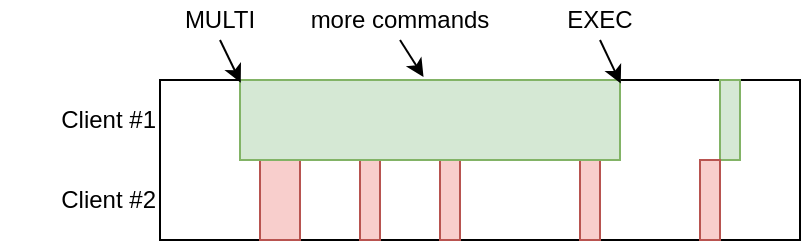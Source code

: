 <mxfile version="10.5.3" type="device"><diagram id="p_1eOkEJDxJ9mppX8vVb" name="Page-1"><mxGraphModel dx="664" dy="382" grid="1" gridSize="10" guides="1" tooltips="1" connect="1" arrows="1" fold="1" page="1" pageScale="1" pageWidth="1100" pageHeight="850" math="0" shadow="0"><root><mxCell id="0"/><mxCell id="1" parent="0"/><mxCell id="vdiOffBPWu9lU_PSjHHw-1" value="" style="rounded=0;whiteSpace=wrap;html=1;" vertex="1" parent="1"><mxGeometry x="400" y="320" width="320" height="80" as="geometry"/></mxCell><mxCell id="vdiOffBPWu9lU_PSjHHw-3" value="" style="rounded=0;whiteSpace=wrap;html=1;fillColor=#f8cecc;strokeColor=#b85450;" vertex="1" parent="1"><mxGeometry x="450" y="360" width="20" height="40" as="geometry"/></mxCell><mxCell id="vdiOffBPWu9lU_PSjHHw-6" value="" style="rounded=0;whiteSpace=wrap;html=1;fillColor=#d5e8d4;strokeColor=#82b366;" vertex="1" parent="1"><mxGeometry x="680" y="320" width="10" height="40" as="geometry"/></mxCell><mxCell id="vdiOffBPWu9lU_PSjHHw-8" value="" style="rounded=0;whiteSpace=wrap;html=1;fillColor=#f8cecc;strokeColor=#b85450;" vertex="1" parent="1"><mxGeometry x="500" y="360" width="10" height="40" as="geometry"/></mxCell><mxCell id="vdiOffBPWu9lU_PSjHHw-9" value="" style="rounded=0;whiteSpace=wrap;html=1;fillColor=#f8cecc;strokeColor=#b85450;" vertex="1" parent="1"><mxGeometry x="540" y="360" width="10" height="40" as="geometry"/></mxCell><mxCell id="vdiOffBPWu9lU_PSjHHw-10" value="" style="rounded=0;whiteSpace=wrap;html=1;fillColor=#f8cecc;strokeColor=#b85450;" vertex="1" parent="1"><mxGeometry x="610" y="360" width="10" height="40" as="geometry"/></mxCell><mxCell id="vdiOffBPWu9lU_PSjHHw-11" value="" style="rounded=0;whiteSpace=wrap;html=1;fillColor=#f8cecc;strokeColor=#b85450;" vertex="1" parent="1"><mxGeometry x="670" y="360" width="10" height="40" as="geometry"/></mxCell><mxCell id="vdiOffBPWu9lU_PSjHHw-23" value="&lt;div align=&quot;right&quot;&gt;Client #1&lt;br&gt;&lt;/div&gt;" style="text;html=1;strokeColor=none;fillColor=none;align=right;verticalAlign=middle;whiteSpace=wrap;rounded=0;" vertex="1" parent="1"><mxGeometry x="320" y="330" width="80" height="20" as="geometry"/></mxCell><mxCell id="vdiOffBPWu9lU_PSjHHw-24" value="&lt;div align=&quot;right&quot;&gt;Client #2&lt;/div&gt;" style="text;html=1;strokeColor=none;fillColor=none;align=right;verticalAlign=middle;whiteSpace=wrap;rounded=0;" vertex="1" parent="1"><mxGeometry x="320" y="370" width="80" height="20" as="geometry"/></mxCell><mxCell id="vdiOffBPWu9lU_PSjHHw-26" value="MULTI" style="text;html=1;strokeColor=none;fillColor=none;align=center;verticalAlign=middle;whiteSpace=wrap;rounded=0;" vertex="1" parent="1"><mxGeometry x="400" y="280" width="60" height="20" as="geometry"/></mxCell><mxCell id="vdiOffBPWu9lU_PSjHHw-28" value="EXEC" style="text;html=1;strokeColor=none;fillColor=none;align=center;verticalAlign=middle;whiteSpace=wrap;rounded=0;" vertex="1" parent="1"><mxGeometry x="590" y="280" width="60" height="20" as="geometry"/></mxCell><mxCell id="vdiOffBPWu9lU_PSjHHw-2" value="" style="rounded=0;whiteSpace=wrap;html=1;fillColor=#d5e8d4;strokeColor=#82b366;" vertex="1" parent="1"><mxGeometry x="440" y="320" width="190" height="40" as="geometry"/></mxCell><mxCell id="vdiOffBPWu9lU_PSjHHw-27" value="" style="endArrow=classic;html=1;entryX=1.002;entryY=0.045;entryDx=0;entryDy=0;entryPerimeter=0;" edge="1" parent="1" target="vdiOffBPWu9lU_PSjHHw-2"><mxGeometry width="50" height="50" relative="1" as="geometry"><mxPoint x="620" y="300" as="sourcePoint"/><mxPoint x="680" y="260" as="targetPoint"/></mxGeometry></mxCell><mxCell id="vdiOffBPWu9lU_PSjHHw-15" value="" style="endArrow=classic;html=1;entryX=0.002;entryY=0.033;entryDx=0;entryDy=0;entryPerimeter=0;" edge="1" parent="1" target="vdiOffBPWu9lU_PSjHHw-2"><mxGeometry width="50" height="50" relative="1" as="geometry"><mxPoint x="430" y="300" as="sourcePoint"/><mxPoint x="396" y="320" as="targetPoint"/></mxGeometry></mxCell><mxCell id="vdiOffBPWu9lU_PSjHHw-29" value="" style="endArrow=classic;html=1;entryX=0.483;entryY=-0.038;entryDx=0;entryDy=0;entryPerimeter=0;" edge="1" parent="1" target="vdiOffBPWu9lU_PSjHHw-2"><mxGeometry width="50" height="50" relative="1" as="geometry"><mxPoint x="520" y="300" as="sourcePoint"/><mxPoint x="550" y="260" as="targetPoint"/></mxGeometry></mxCell><mxCell id="vdiOffBPWu9lU_PSjHHw-30" value="more commands" style="text;html=1;strokeColor=none;fillColor=none;align=center;verticalAlign=middle;whiteSpace=wrap;rounded=0;" vertex="1" parent="1"><mxGeometry x="470" y="280" width="100" height="20" as="geometry"/></mxCell></root></mxGraphModel></diagram></mxfile>